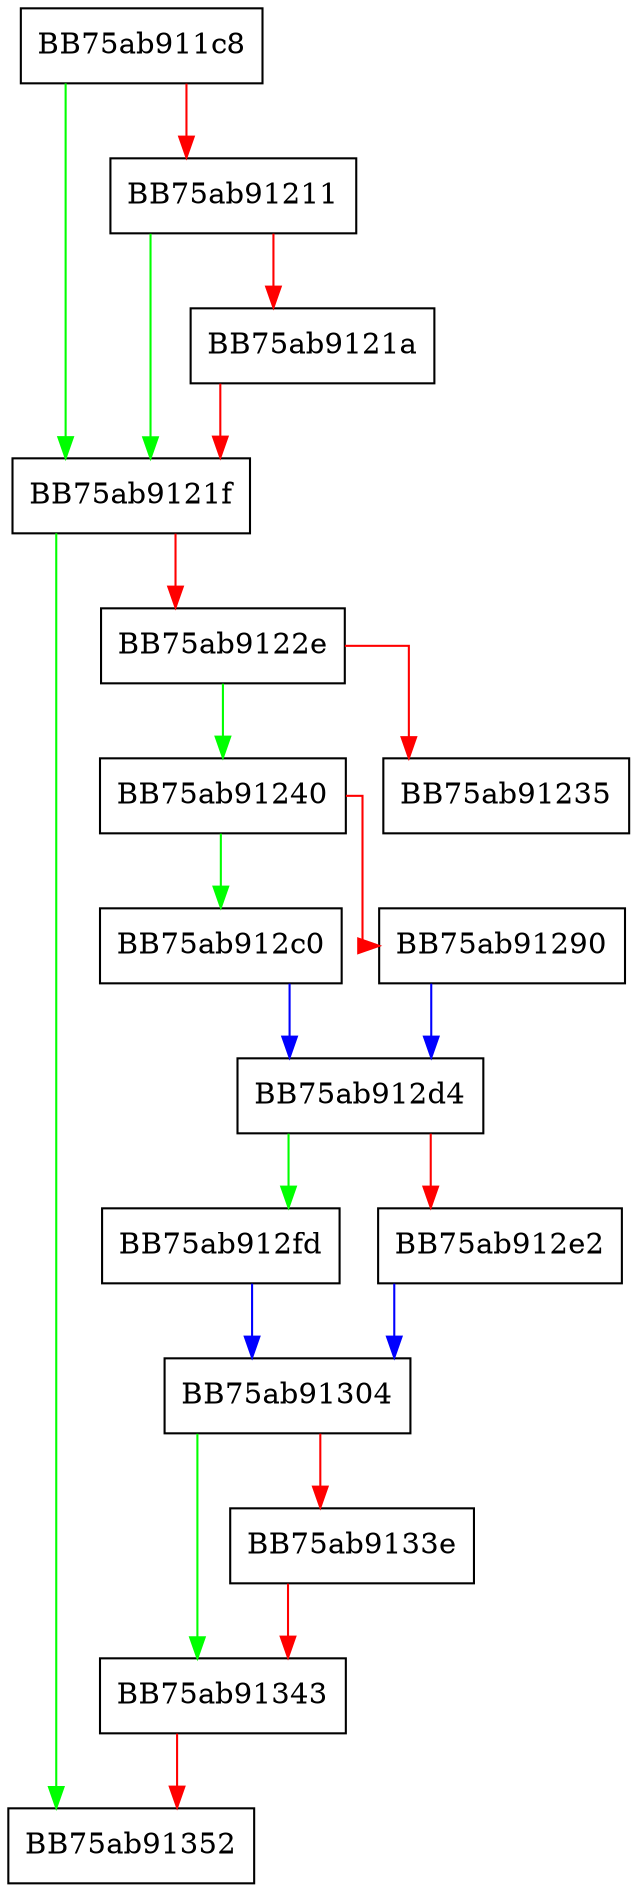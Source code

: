 digraph Persist {
  node [shape="box"];
  graph [splines=ortho];
  BB75ab911c8 -> BB75ab9121f [color="green"];
  BB75ab911c8 -> BB75ab91211 [color="red"];
  BB75ab91211 -> BB75ab9121f [color="green"];
  BB75ab91211 -> BB75ab9121a [color="red"];
  BB75ab9121a -> BB75ab9121f [color="red"];
  BB75ab9121f -> BB75ab91352 [color="green"];
  BB75ab9121f -> BB75ab9122e [color="red"];
  BB75ab9122e -> BB75ab91240 [color="green"];
  BB75ab9122e -> BB75ab91235 [color="red"];
  BB75ab91240 -> BB75ab912c0 [color="green"];
  BB75ab91240 -> BB75ab91290 [color="red"];
  BB75ab91290 -> BB75ab912d4 [color="blue"];
  BB75ab912c0 -> BB75ab912d4 [color="blue"];
  BB75ab912d4 -> BB75ab912fd [color="green"];
  BB75ab912d4 -> BB75ab912e2 [color="red"];
  BB75ab912e2 -> BB75ab91304 [color="blue"];
  BB75ab912fd -> BB75ab91304 [color="blue"];
  BB75ab91304 -> BB75ab91343 [color="green"];
  BB75ab91304 -> BB75ab9133e [color="red"];
  BB75ab9133e -> BB75ab91343 [color="red"];
  BB75ab91343 -> BB75ab91352 [color="red"];
}